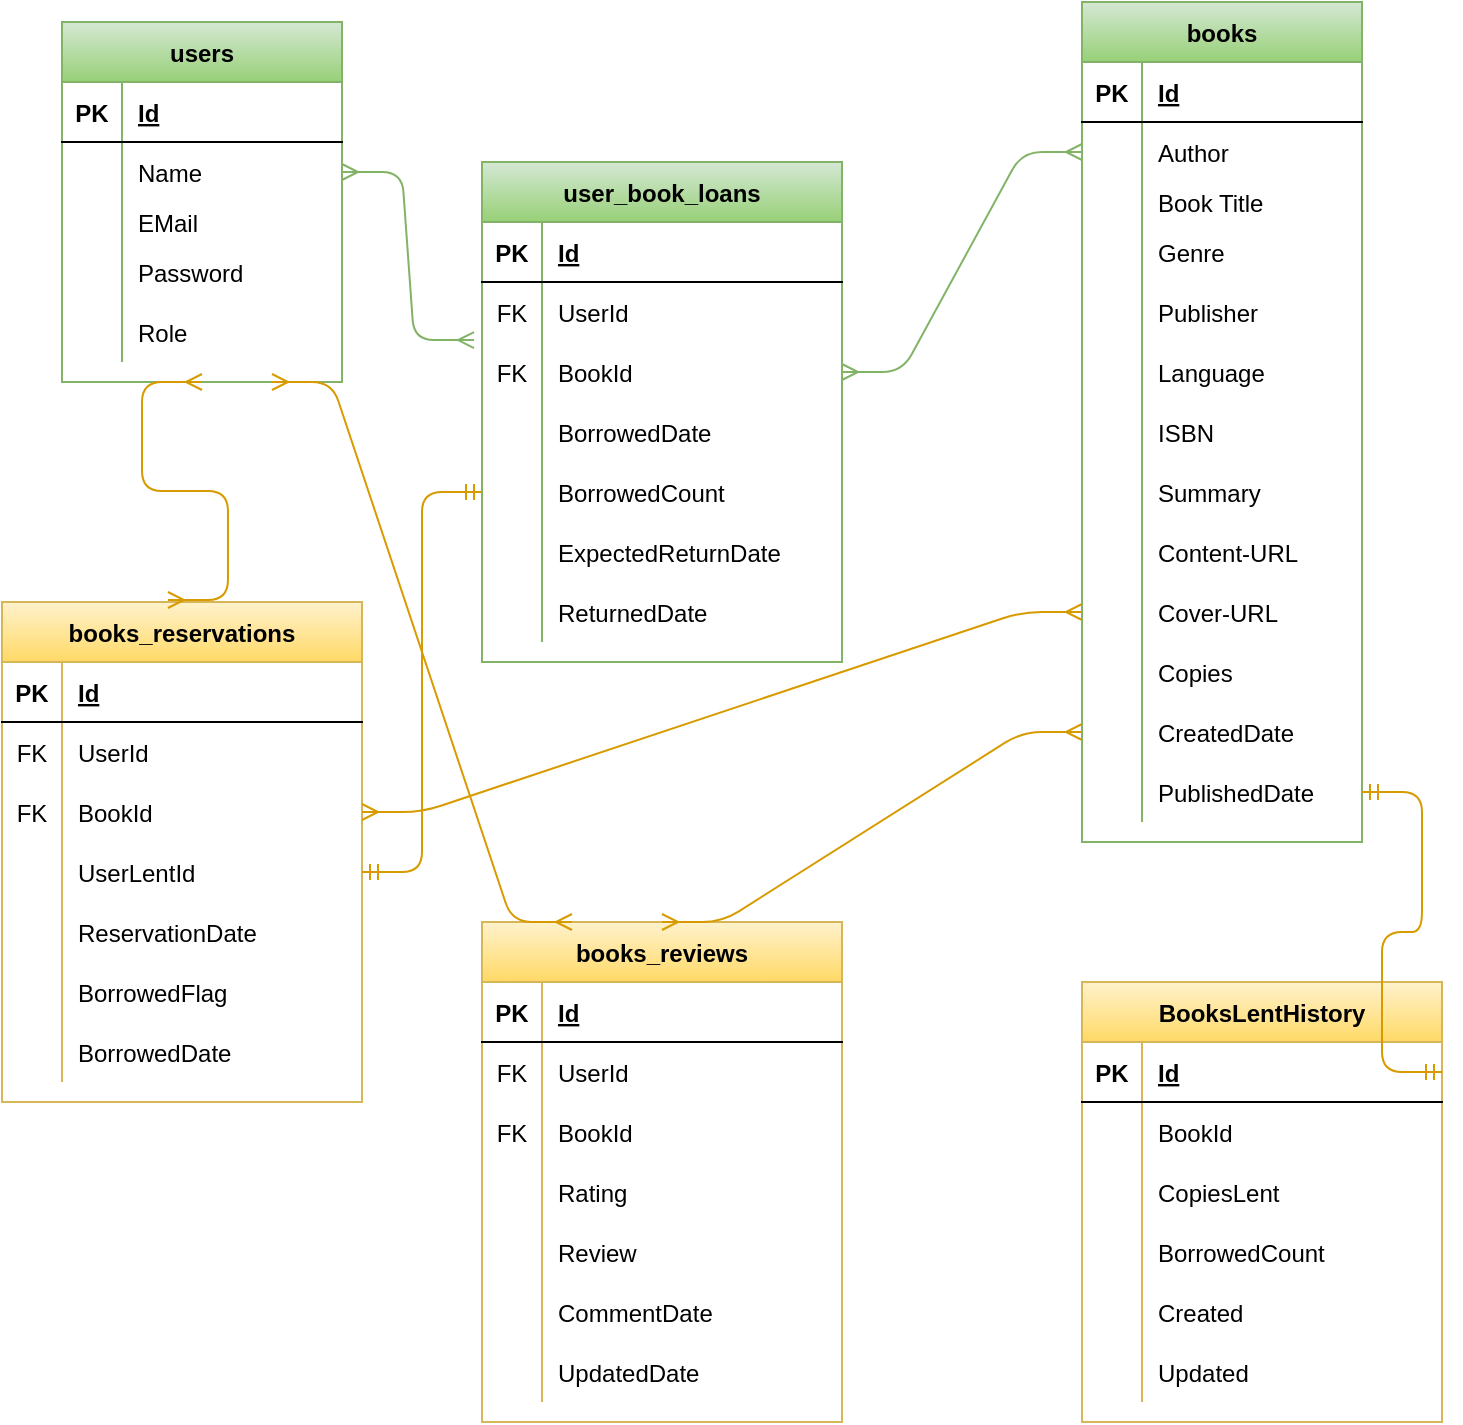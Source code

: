 <mxfile version="14.2.7" type="device"><diagram id="R2lEEEUBdFMjLlhIrx00" name="Page-1"><mxGraphModel dx="868" dy="492" grid="1" gridSize="10" guides="1" tooltips="1" connect="1" arrows="1" fold="1" page="1" pageScale="1" pageWidth="850" pageHeight="1100" math="0" shadow="0" extFonts="Permanent Marker^https://fonts.googleapis.com/css?family=Permanent+Marker"><root><mxCell id="0"/><mxCell id="1" parent="0"/><mxCell id="43oPktWfeNGgpIkwOGLG-1" value="users" style="shape=table;startSize=30;container=1;collapsible=1;childLayout=tableLayout;fixedRows=1;rowLines=0;fontStyle=1;align=center;resizeLast=1;gradientColor=#97d077;fillColor=#d5e8d4;strokeColor=#82b366;" parent="1" vertex="1"><mxGeometry x="80" y="30" width="140" height="180" as="geometry"/></mxCell><mxCell id="43oPktWfeNGgpIkwOGLG-2" value="" style="shape=partialRectangle;collapsible=0;dropTarget=0;pointerEvents=0;fillColor=none;top=0;left=0;bottom=1;right=0;points=[[0,0.5],[1,0.5]];portConstraint=eastwest;" parent="43oPktWfeNGgpIkwOGLG-1" vertex="1"><mxGeometry y="30" width="140" height="30" as="geometry"/></mxCell><mxCell id="43oPktWfeNGgpIkwOGLG-3" value="PK" style="shape=partialRectangle;connectable=0;fillColor=none;top=0;left=0;bottom=0;right=0;fontStyle=1;overflow=hidden;" parent="43oPktWfeNGgpIkwOGLG-2" vertex="1"><mxGeometry width="30" height="30" as="geometry"/></mxCell><mxCell id="43oPktWfeNGgpIkwOGLG-4" value="Id" style="shape=partialRectangle;connectable=0;fillColor=none;top=0;left=0;bottom=0;right=0;align=left;spacingLeft=6;fontStyle=5;overflow=hidden;" parent="43oPktWfeNGgpIkwOGLG-2" vertex="1"><mxGeometry x="30" width="110" height="30" as="geometry"/></mxCell><mxCell id="43oPktWfeNGgpIkwOGLG-5" value="" style="shape=partialRectangle;collapsible=0;dropTarget=0;pointerEvents=0;fillColor=none;top=0;left=0;bottom=0;right=0;points=[[0,0.5],[1,0.5]];portConstraint=eastwest;" parent="43oPktWfeNGgpIkwOGLG-1" vertex="1"><mxGeometry y="60" width="140" height="30" as="geometry"/></mxCell><mxCell id="43oPktWfeNGgpIkwOGLG-6" value="" style="shape=partialRectangle;connectable=0;fillColor=none;top=0;left=0;bottom=0;right=0;editable=1;overflow=hidden;" parent="43oPktWfeNGgpIkwOGLG-5" vertex="1"><mxGeometry width="30" height="30" as="geometry"/></mxCell><mxCell id="43oPktWfeNGgpIkwOGLG-7" value="Name" style="shape=partialRectangle;connectable=0;fillColor=none;top=0;left=0;bottom=0;right=0;align=left;spacingLeft=6;overflow=hidden;" parent="43oPktWfeNGgpIkwOGLG-5" vertex="1"><mxGeometry x="30" width="110" height="30" as="geometry"/></mxCell><mxCell id="43oPktWfeNGgpIkwOGLG-8" value="" style="shape=partialRectangle;collapsible=0;dropTarget=0;pointerEvents=0;fillColor=none;top=0;left=0;bottom=0;right=0;points=[[0,0.5],[1,0.5]];portConstraint=eastwest;" parent="43oPktWfeNGgpIkwOGLG-1" vertex="1"><mxGeometry y="90" width="140" height="20" as="geometry"/></mxCell><mxCell id="43oPktWfeNGgpIkwOGLG-9" value="" style="shape=partialRectangle;connectable=0;fillColor=none;top=0;left=0;bottom=0;right=0;editable=1;overflow=hidden;" parent="43oPktWfeNGgpIkwOGLG-8" vertex="1"><mxGeometry width="30" height="20" as="geometry"/></mxCell><mxCell id="43oPktWfeNGgpIkwOGLG-10" value="EMail" style="shape=partialRectangle;connectable=0;fillColor=none;top=0;left=0;bottom=0;right=0;align=left;spacingLeft=6;overflow=hidden;" parent="43oPktWfeNGgpIkwOGLG-8" vertex="1"><mxGeometry x="30" width="110" height="20" as="geometry"/></mxCell><mxCell id="43oPktWfeNGgpIkwOGLG-11" value="" style="shape=partialRectangle;collapsible=0;dropTarget=0;pointerEvents=0;fillColor=none;top=0;left=0;bottom=0;right=0;points=[[0,0.5],[1,0.5]];portConstraint=eastwest;" parent="43oPktWfeNGgpIkwOGLG-1" vertex="1"><mxGeometry y="110" width="140" height="30" as="geometry"/></mxCell><mxCell id="43oPktWfeNGgpIkwOGLG-12" value="" style="shape=partialRectangle;connectable=0;fillColor=none;top=0;left=0;bottom=0;right=0;editable=1;overflow=hidden;" parent="43oPktWfeNGgpIkwOGLG-11" vertex="1"><mxGeometry width="30" height="30" as="geometry"/></mxCell><mxCell id="43oPktWfeNGgpIkwOGLG-13" value="Password" style="shape=partialRectangle;connectable=0;fillColor=none;top=0;left=0;bottom=0;right=0;align=left;spacingLeft=6;overflow=hidden;" parent="43oPktWfeNGgpIkwOGLG-11" vertex="1"><mxGeometry x="30" width="110" height="30" as="geometry"/></mxCell><mxCell id="43oPktWfeNGgpIkwOGLG-27" style="shape=partialRectangle;collapsible=0;dropTarget=0;pointerEvents=0;fillColor=none;top=0;left=0;bottom=0;right=0;points=[[0,0.5],[1,0.5]];portConstraint=eastwest;" parent="43oPktWfeNGgpIkwOGLG-1" vertex="1"><mxGeometry y="140" width="140" height="30" as="geometry"/></mxCell><mxCell id="43oPktWfeNGgpIkwOGLG-28" style="shape=partialRectangle;connectable=0;fillColor=none;top=0;left=0;bottom=0;right=0;editable=1;overflow=hidden;" parent="43oPktWfeNGgpIkwOGLG-27" vertex="1"><mxGeometry width="30" height="30" as="geometry"/></mxCell><mxCell id="43oPktWfeNGgpIkwOGLG-29" value="Role" style="shape=partialRectangle;connectable=0;fillColor=none;top=0;left=0;bottom=0;right=0;align=left;spacingLeft=6;overflow=hidden;" parent="43oPktWfeNGgpIkwOGLG-27" vertex="1"><mxGeometry x="30" width="110" height="30" as="geometry"/></mxCell><mxCell id="43oPktWfeNGgpIkwOGLG-30" value="books" style="shape=table;startSize=30;container=1;collapsible=1;childLayout=tableLayout;fixedRows=1;rowLines=0;fontStyle=1;align=center;resizeLast=1;gradientColor=#97d077;fillColor=#d5e8d4;strokeColor=#82b366;" parent="1" vertex="1"><mxGeometry x="590" y="20" width="140" height="420" as="geometry"/></mxCell><mxCell id="43oPktWfeNGgpIkwOGLG-31" value="" style="shape=partialRectangle;collapsible=0;dropTarget=0;pointerEvents=0;fillColor=none;top=0;left=0;bottom=1;right=0;points=[[0,0.5],[1,0.5]];portConstraint=eastwest;" parent="43oPktWfeNGgpIkwOGLG-30" vertex="1"><mxGeometry y="30" width="140" height="30" as="geometry"/></mxCell><mxCell id="43oPktWfeNGgpIkwOGLG-32" value="PK" style="shape=partialRectangle;connectable=0;fillColor=none;top=0;left=0;bottom=0;right=0;fontStyle=1;overflow=hidden;" parent="43oPktWfeNGgpIkwOGLG-31" vertex="1"><mxGeometry width="30" height="30" as="geometry"/></mxCell><mxCell id="43oPktWfeNGgpIkwOGLG-33" value="Id" style="shape=partialRectangle;connectable=0;fillColor=none;top=0;left=0;bottom=0;right=0;align=left;spacingLeft=6;fontStyle=5;overflow=hidden;" parent="43oPktWfeNGgpIkwOGLG-31" vertex="1"><mxGeometry x="30" width="110" height="30" as="geometry"/></mxCell><mxCell id="43oPktWfeNGgpIkwOGLG-34" value="" style="shape=partialRectangle;collapsible=0;dropTarget=0;pointerEvents=0;fillColor=none;top=0;left=0;bottom=0;right=0;points=[[0,0.5],[1,0.5]];portConstraint=eastwest;" parent="43oPktWfeNGgpIkwOGLG-30" vertex="1"><mxGeometry y="60" width="140" height="30" as="geometry"/></mxCell><mxCell id="43oPktWfeNGgpIkwOGLG-35" value="" style="shape=partialRectangle;connectable=0;fillColor=none;top=0;left=0;bottom=0;right=0;editable=1;overflow=hidden;" parent="43oPktWfeNGgpIkwOGLG-34" vertex="1"><mxGeometry width="30" height="30" as="geometry"/></mxCell><mxCell id="43oPktWfeNGgpIkwOGLG-36" value="Author" style="shape=partialRectangle;connectable=0;fillColor=none;top=0;left=0;bottom=0;right=0;align=left;spacingLeft=6;overflow=hidden;" parent="43oPktWfeNGgpIkwOGLG-34" vertex="1"><mxGeometry x="30" width="110" height="30" as="geometry"/></mxCell><mxCell id="43oPktWfeNGgpIkwOGLG-37" value="" style="shape=partialRectangle;collapsible=0;dropTarget=0;pointerEvents=0;fillColor=none;top=0;left=0;bottom=0;right=0;points=[[0,0.5],[1,0.5]];portConstraint=eastwest;" parent="43oPktWfeNGgpIkwOGLG-30" vertex="1"><mxGeometry y="90" width="140" height="20" as="geometry"/></mxCell><mxCell id="43oPktWfeNGgpIkwOGLG-38" value="" style="shape=partialRectangle;connectable=0;fillColor=none;top=0;left=0;bottom=0;right=0;editable=1;overflow=hidden;" parent="43oPktWfeNGgpIkwOGLG-37" vertex="1"><mxGeometry width="30" height="20" as="geometry"/></mxCell><mxCell id="43oPktWfeNGgpIkwOGLG-39" value="Book Title" style="shape=partialRectangle;connectable=0;fillColor=none;top=0;left=0;bottom=0;right=0;align=left;spacingLeft=6;overflow=hidden;" parent="43oPktWfeNGgpIkwOGLG-37" vertex="1"><mxGeometry x="30" width="110" height="20" as="geometry"/></mxCell><mxCell id="43oPktWfeNGgpIkwOGLG-40" value="" style="shape=partialRectangle;collapsible=0;dropTarget=0;pointerEvents=0;fillColor=none;top=0;left=0;bottom=0;right=0;points=[[0,0.5],[1,0.5]];portConstraint=eastwest;" parent="43oPktWfeNGgpIkwOGLG-30" vertex="1"><mxGeometry y="110" width="140" height="30" as="geometry"/></mxCell><mxCell id="43oPktWfeNGgpIkwOGLG-41" value="" style="shape=partialRectangle;connectable=0;fillColor=none;top=0;left=0;bottom=0;right=0;editable=1;overflow=hidden;" parent="43oPktWfeNGgpIkwOGLG-40" vertex="1"><mxGeometry width="30" height="30" as="geometry"/></mxCell><mxCell id="43oPktWfeNGgpIkwOGLG-42" value="Genre" style="shape=partialRectangle;connectable=0;fillColor=none;top=0;left=0;bottom=0;right=0;align=left;spacingLeft=6;overflow=hidden;" parent="43oPktWfeNGgpIkwOGLG-40" vertex="1"><mxGeometry x="30" width="110" height="30" as="geometry"/></mxCell><mxCell id="43oPktWfeNGgpIkwOGLG-43" style="shape=partialRectangle;collapsible=0;dropTarget=0;pointerEvents=0;fillColor=none;top=0;left=0;bottom=0;right=0;points=[[0,0.5],[1,0.5]];portConstraint=eastwest;" parent="43oPktWfeNGgpIkwOGLG-30" vertex="1"><mxGeometry y="140" width="140" height="30" as="geometry"/></mxCell><mxCell id="43oPktWfeNGgpIkwOGLG-44" style="shape=partialRectangle;connectable=0;fillColor=none;top=0;left=0;bottom=0;right=0;editable=1;overflow=hidden;" parent="43oPktWfeNGgpIkwOGLG-43" vertex="1"><mxGeometry width="30" height="30" as="geometry"/></mxCell><mxCell id="43oPktWfeNGgpIkwOGLG-45" value="Publisher" style="shape=partialRectangle;connectable=0;fillColor=none;top=0;left=0;bottom=0;right=0;align=left;spacingLeft=6;overflow=hidden;" parent="43oPktWfeNGgpIkwOGLG-43" vertex="1"><mxGeometry x="30" width="110" height="30" as="geometry"/></mxCell><mxCell id="43oPktWfeNGgpIkwOGLG-46" style="shape=partialRectangle;collapsible=0;dropTarget=0;pointerEvents=0;fillColor=none;top=0;left=0;bottom=0;right=0;points=[[0,0.5],[1,0.5]];portConstraint=eastwest;" parent="43oPktWfeNGgpIkwOGLG-30" vertex="1"><mxGeometry y="170" width="140" height="30" as="geometry"/></mxCell><mxCell id="43oPktWfeNGgpIkwOGLG-47" style="shape=partialRectangle;connectable=0;fillColor=none;top=0;left=0;bottom=0;right=0;editable=1;overflow=hidden;" parent="43oPktWfeNGgpIkwOGLG-46" vertex="1"><mxGeometry width="30" height="30" as="geometry"/></mxCell><mxCell id="43oPktWfeNGgpIkwOGLG-48" value="Language" style="shape=partialRectangle;connectable=0;fillColor=none;top=0;left=0;bottom=0;right=0;align=left;spacingLeft=6;overflow=hidden;" parent="43oPktWfeNGgpIkwOGLG-46" vertex="1"><mxGeometry x="30" width="110" height="30" as="geometry"/></mxCell><mxCell id="43oPktWfeNGgpIkwOGLG-55" style="shape=partialRectangle;collapsible=0;dropTarget=0;pointerEvents=0;fillColor=none;top=0;left=0;bottom=0;right=0;points=[[0,0.5],[1,0.5]];portConstraint=eastwest;" parent="43oPktWfeNGgpIkwOGLG-30" vertex="1"><mxGeometry y="200" width="140" height="30" as="geometry"/></mxCell><mxCell id="43oPktWfeNGgpIkwOGLG-56" style="shape=partialRectangle;connectable=0;fillColor=none;top=0;left=0;bottom=0;right=0;editable=1;overflow=hidden;" parent="43oPktWfeNGgpIkwOGLG-55" vertex="1"><mxGeometry width="30" height="30" as="geometry"/></mxCell><mxCell id="43oPktWfeNGgpIkwOGLG-57" value="ISBN" style="shape=partialRectangle;connectable=0;fillColor=none;top=0;left=0;bottom=0;right=0;align=left;spacingLeft=6;overflow=hidden;" parent="43oPktWfeNGgpIkwOGLG-55" vertex="1"><mxGeometry x="30" width="110" height="30" as="geometry"/></mxCell><mxCell id="43oPktWfeNGgpIkwOGLG-52" style="shape=partialRectangle;collapsible=0;dropTarget=0;pointerEvents=0;fillColor=none;top=0;left=0;bottom=0;right=0;points=[[0,0.5],[1,0.5]];portConstraint=eastwest;" parent="43oPktWfeNGgpIkwOGLG-30" vertex="1"><mxGeometry y="230" width="140" height="30" as="geometry"/></mxCell><mxCell id="43oPktWfeNGgpIkwOGLG-53" style="shape=partialRectangle;connectable=0;fillColor=none;top=0;left=0;bottom=0;right=0;editable=1;overflow=hidden;" parent="43oPktWfeNGgpIkwOGLG-52" vertex="1"><mxGeometry width="30" height="30" as="geometry"/></mxCell><mxCell id="43oPktWfeNGgpIkwOGLG-54" value="Summary" style="shape=partialRectangle;connectable=0;fillColor=none;top=0;left=0;bottom=0;right=0;align=left;spacingLeft=6;overflow=hidden;" parent="43oPktWfeNGgpIkwOGLG-52" vertex="1"><mxGeometry x="30" width="110" height="30" as="geometry"/></mxCell><mxCell id="43oPktWfeNGgpIkwOGLG-49" style="shape=partialRectangle;collapsible=0;dropTarget=0;pointerEvents=0;fillColor=none;top=0;left=0;bottom=0;right=0;points=[[0,0.5],[1,0.5]];portConstraint=eastwest;" parent="43oPktWfeNGgpIkwOGLG-30" vertex="1"><mxGeometry y="260" width="140" height="30" as="geometry"/></mxCell><mxCell id="43oPktWfeNGgpIkwOGLG-50" style="shape=partialRectangle;connectable=0;fillColor=none;top=0;left=0;bottom=0;right=0;editable=1;overflow=hidden;" parent="43oPktWfeNGgpIkwOGLG-49" vertex="1"><mxGeometry width="30" height="30" as="geometry"/></mxCell><mxCell id="43oPktWfeNGgpIkwOGLG-51" value="Content-URL" style="shape=partialRectangle;connectable=0;fillColor=none;top=0;left=0;bottom=0;right=0;align=left;spacingLeft=6;overflow=hidden;" parent="43oPktWfeNGgpIkwOGLG-49" vertex="1"><mxGeometry x="30" width="110" height="30" as="geometry"/></mxCell><mxCell id="43oPktWfeNGgpIkwOGLG-58" style="shape=partialRectangle;collapsible=0;dropTarget=0;pointerEvents=0;fillColor=none;top=0;left=0;bottom=0;right=0;points=[[0,0.5],[1,0.5]];portConstraint=eastwest;" parent="43oPktWfeNGgpIkwOGLG-30" vertex="1"><mxGeometry y="290" width="140" height="30" as="geometry"/></mxCell><mxCell id="43oPktWfeNGgpIkwOGLG-59" style="shape=partialRectangle;connectable=0;fillColor=none;top=0;left=0;bottom=0;right=0;editable=1;overflow=hidden;" parent="43oPktWfeNGgpIkwOGLG-58" vertex="1"><mxGeometry width="30" height="30" as="geometry"/></mxCell><mxCell id="43oPktWfeNGgpIkwOGLG-60" value="Cover-URL" style="shape=partialRectangle;connectable=0;fillColor=none;top=0;left=0;bottom=0;right=0;align=left;spacingLeft=6;overflow=hidden;" parent="43oPktWfeNGgpIkwOGLG-58" vertex="1"><mxGeometry x="30" width="110" height="30" as="geometry"/></mxCell><mxCell id="43oPktWfeNGgpIkwOGLG-134" style="shape=partialRectangle;collapsible=0;dropTarget=0;pointerEvents=0;fillColor=none;top=0;left=0;bottom=0;right=0;points=[[0,0.5],[1,0.5]];portConstraint=eastwest;" parent="43oPktWfeNGgpIkwOGLG-30" vertex="1"><mxGeometry y="320" width="140" height="30" as="geometry"/></mxCell><mxCell id="43oPktWfeNGgpIkwOGLG-135" style="shape=partialRectangle;connectable=0;fillColor=none;top=0;left=0;bottom=0;right=0;editable=1;overflow=hidden;" parent="43oPktWfeNGgpIkwOGLG-134" vertex="1"><mxGeometry width="30" height="30" as="geometry"/></mxCell><mxCell id="43oPktWfeNGgpIkwOGLG-136" value="Copies" style="shape=partialRectangle;connectable=0;fillColor=none;top=0;left=0;bottom=0;right=0;align=left;spacingLeft=6;overflow=hidden;" parent="43oPktWfeNGgpIkwOGLG-134" vertex="1"><mxGeometry x="30" width="110" height="30" as="geometry"/></mxCell><mxCell id="43oPktWfeNGgpIkwOGLG-137" style="shape=partialRectangle;collapsible=0;dropTarget=0;pointerEvents=0;fillColor=none;top=0;left=0;bottom=0;right=0;points=[[0,0.5],[1,0.5]];portConstraint=eastwest;" parent="43oPktWfeNGgpIkwOGLG-30" vertex="1"><mxGeometry y="350" width="140" height="30" as="geometry"/></mxCell><mxCell id="43oPktWfeNGgpIkwOGLG-138" style="shape=partialRectangle;connectable=0;fillColor=none;top=0;left=0;bottom=0;right=0;editable=1;overflow=hidden;" parent="43oPktWfeNGgpIkwOGLG-137" vertex="1"><mxGeometry width="30" height="30" as="geometry"/></mxCell><mxCell id="43oPktWfeNGgpIkwOGLG-139" value="CreatedDate" style="shape=partialRectangle;connectable=0;fillColor=none;top=0;left=0;bottom=0;right=0;align=left;spacingLeft=6;overflow=hidden;" parent="43oPktWfeNGgpIkwOGLG-137" vertex="1"><mxGeometry x="30" width="110" height="30" as="geometry"/></mxCell><mxCell id="43oPktWfeNGgpIkwOGLG-187" style="shape=partialRectangle;collapsible=0;dropTarget=0;pointerEvents=0;fillColor=none;top=0;left=0;bottom=0;right=0;points=[[0,0.5],[1,0.5]];portConstraint=eastwest;" parent="43oPktWfeNGgpIkwOGLG-30" vertex="1"><mxGeometry y="380" width="140" height="30" as="geometry"/></mxCell><mxCell id="43oPktWfeNGgpIkwOGLG-188" style="shape=partialRectangle;connectable=0;fillColor=none;top=0;left=0;bottom=0;right=0;editable=1;overflow=hidden;" parent="43oPktWfeNGgpIkwOGLG-187" vertex="1"><mxGeometry width="30" height="30" as="geometry"/></mxCell><mxCell id="43oPktWfeNGgpIkwOGLG-189" value="PublishedDate" style="shape=partialRectangle;connectable=0;fillColor=none;top=0;left=0;bottom=0;right=0;align=left;spacingLeft=6;overflow=hidden;" parent="43oPktWfeNGgpIkwOGLG-187" vertex="1"><mxGeometry x="30" width="110" height="30" as="geometry"/></mxCell><mxCell id="43oPktWfeNGgpIkwOGLG-61" value="books_reservations" style="shape=table;startSize=30;container=1;collapsible=1;childLayout=tableLayout;fixedRows=1;rowLines=0;fontStyle=1;align=center;resizeLast=1;gradientColor=#ffd966;fillColor=#fff2cc;strokeColor=#d6b656;" parent="1" vertex="1"><mxGeometry x="50" y="320" width="180" height="250" as="geometry"/></mxCell><mxCell id="43oPktWfeNGgpIkwOGLG-62" value="" style="shape=partialRectangle;collapsible=0;dropTarget=0;pointerEvents=0;fillColor=none;top=0;left=0;bottom=1;right=0;points=[[0,0.5],[1,0.5]];portConstraint=eastwest;" parent="43oPktWfeNGgpIkwOGLG-61" vertex="1"><mxGeometry y="30" width="180" height="30" as="geometry"/></mxCell><mxCell id="43oPktWfeNGgpIkwOGLG-63" value="PK" style="shape=partialRectangle;connectable=0;fillColor=none;top=0;left=0;bottom=0;right=0;fontStyle=1;overflow=hidden;" parent="43oPktWfeNGgpIkwOGLG-62" vertex="1"><mxGeometry width="30" height="30" as="geometry"/></mxCell><mxCell id="43oPktWfeNGgpIkwOGLG-64" value="Id" style="shape=partialRectangle;connectable=0;fillColor=none;top=0;left=0;bottom=0;right=0;align=left;spacingLeft=6;fontStyle=5;overflow=hidden;" parent="43oPktWfeNGgpIkwOGLG-62" vertex="1"><mxGeometry x="30" width="150" height="30" as="geometry"/></mxCell><mxCell id="43oPktWfeNGgpIkwOGLG-65" value="" style="shape=partialRectangle;collapsible=0;dropTarget=0;pointerEvents=0;fillColor=none;top=0;left=0;bottom=0;right=0;points=[[0,0.5],[1,0.5]];portConstraint=eastwest;" parent="43oPktWfeNGgpIkwOGLG-61" vertex="1"><mxGeometry y="60" width="180" height="30" as="geometry"/></mxCell><mxCell id="43oPktWfeNGgpIkwOGLG-66" value="FK" style="shape=partialRectangle;connectable=0;fillColor=none;top=0;left=0;bottom=0;right=0;editable=1;overflow=hidden;" parent="43oPktWfeNGgpIkwOGLG-65" vertex="1"><mxGeometry width="30" height="30" as="geometry"/></mxCell><mxCell id="43oPktWfeNGgpIkwOGLG-67" value="UserId" style="shape=partialRectangle;connectable=0;fillColor=none;top=0;left=0;bottom=0;right=0;align=left;spacingLeft=6;overflow=hidden;" parent="43oPktWfeNGgpIkwOGLG-65" vertex="1"><mxGeometry x="30" width="150" height="30" as="geometry"/></mxCell><mxCell id="43oPktWfeNGgpIkwOGLG-68" value="" style="shape=partialRectangle;collapsible=0;dropTarget=0;pointerEvents=0;fillColor=none;top=0;left=0;bottom=0;right=0;points=[[0,0.5],[1,0.5]];portConstraint=eastwest;" parent="43oPktWfeNGgpIkwOGLG-61" vertex="1"><mxGeometry y="90" width="180" height="30" as="geometry"/></mxCell><mxCell id="43oPktWfeNGgpIkwOGLG-69" value="FK" style="shape=partialRectangle;connectable=0;fillColor=none;top=0;left=0;bottom=0;right=0;editable=1;overflow=hidden;" parent="43oPktWfeNGgpIkwOGLG-68" vertex="1"><mxGeometry width="30" height="30" as="geometry"/></mxCell><mxCell id="43oPktWfeNGgpIkwOGLG-70" value="BookId" style="shape=partialRectangle;connectable=0;fillColor=none;top=0;left=0;bottom=0;right=0;align=left;spacingLeft=6;overflow=hidden;" parent="43oPktWfeNGgpIkwOGLG-68" vertex="1"><mxGeometry x="30" width="150" height="30" as="geometry"/></mxCell><mxCell id="43oPktWfeNGgpIkwOGLG-154" style="shape=partialRectangle;collapsible=0;dropTarget=0;pointerEvents=0;fillColor=none;top=0;left=0;bottom=0;right=0;points=[[0,0.5],[1,0.5]];portConstraint=eastwest;" parent="43oPktWfeNGgpIkwOGLG-61" vertex="1"><mxGeometry y="120" width="180" height="30" as="geometry"/></mxCell><mxCell id="43oPktWfeNGgpIkwOGLG-155" style="shape=partialRectangle;connectable=0;fillColor=none;top=0;left=0;bottom=0;right=0;editable=1;overflow=hidden;" parent="43oPktWfeNGgpIkwOGLG-154" vertex="1"><mxGeometry width="30" height="30" as="geometry"/></mxCell><mxCell id="43oPktWfeNGgpIkwOGLG-156" value="UserLentId" style="shape=partialRectangle;connectable=0;fillColor=none;top=0;left=0;bottom=0;right=0;align=left;spacingLeft=6;overflow=hidden;" parent="43oPktWfeNGgpIkwOGLG-154" vertex="1"><mxGeometry x="30" width="150" height="30" as="geometry"/></mxCell><mxCell id="43oPktWfeNGgpIkwOGLG-71" value="" style="shape=partialRectangle;collapsible=0;dropTarget=0;pointerEvents=0;fillColor=none;top=0;left=0;bottom=0;right=0;points=[[0,0.5],[1,0.5]];portConstraint=eastwest;" parent="43oPktWfeNGgpIkwOGLG-61" vertex="1"><mxGeometry y="150" width="180" height="30" as="geometry"/></mxCell><mxCell id="43oPktWfeNGgpIkwOGLG-72" value="" style="shape=partialRectangle;connectable=0;fillColor=none;top=0;left=0;bottom=0;right=0;editable=1;overflow=hidden;" parent="43oPktWfeNGgpIkwOGLG-71" vertex="1"><mxGeometry width="30" height="30" as="geometry"/></mxCell><mxCell id="43oPktWfeNGgpIkwOGLG-73" value="ReservationDate" style="shape=partialRectangle;connectable=0;fillColor=none;top=0;left=0;bottom=0;right=0;align=left;spacingLeft=6;overflow=hidden;" parent="43oPktWfeNGgpIkwOGLG-71" vertex="1"><mxGeometry x="30" width="150" height="30" as="geometry"/></mxCell><mxCell id="43oPktWfeNGgpIkwOGLG-74" style="shape=partialRectangle;collapsible=0;dropTarget=0;pointerEvents=0;fillColor=none;top=0;left=0;bottom=0;right=0;points=[[0,0.5],[1,0.5]];portConstraint=eastwest;" parent="43oPktWfeNGgpIkwOGLG-61" vertex="1"><mxGeometry y="180" width="180" height="30" as="geometry"/></mxCell><mxCell id="43oPktWfeNGgpIkwOGLG-75" style="shape=partialRectangle;connectable=0;fillColor=none;top=0;left=0;bottom=0;right=0;editable=1;overflow=hidden;" parent="43oPktWfeNGgpIkwOGLG-74" vertex="1"><mxGeometry width="30" height="30" as="geometry"/></mxCell><mxCell id="43oPktWfeNGgpIkwOGLG-76" value="BorrowedFlag" style="shape=partialRectangle;connectable=0;fillColor=none;top=0;left=0;bottom=0;right=0;align=left;spacingLeft=6;overflow=hidden;" parent="43oPktWfeNGgpIkwOGLG-74" vertex="1"><mxGeometry x="30" width="150" height="30" as="geometry"/></mxCell><mxCell id="43oPktWfeNGgpIkwOGLG-112" style="shape=partialRectangle;collapsible=0;dropTarget=0;pointerEvents=0;fillColor=none;top=0;left=0;bottom=0;right=0;points=[[0,0.5],[1,0.5]];portConstraint=eastwest;" parent="43oPktWfeNGgpIkwOGLG-61" vertex="1"><mxGeometry y="210" width="180" height="30" as="geometry"/></mxCell><mxCell id="43oPktWfeNGgpIkwOGLG-113" style="shape=partialRectangle;connectable=0;fillColor=none;top=0;left=0;bottom=0;right=0;editable=1;overflow=hidden;" parent="43oPktWfeNGgpIkwOGLG-112" vertex="1"><mxGeometry width="30" height="30" as="geometry"/></mxCell><mxCell id="43oPktWfeNGgpIkwOGLG-114" value="BorrowedDate" style="shape=partialRectangle;connectable=0;fillColor=none;top=0;left=0;bottom=0;right=0;align=left;spacingLeft=6;overflow=hidden;" parent="43oPktWfeNGgpIkwOGLG-112" vertex="1"><mxGeometry x="30" width="150" height="30" as="geometry"/></mxCell><mxCell id="43oPktWfeNGgpIkwOGLG-90" value="user_book_loans" style="shape=table;startSize=30;container=1;collapsible=1;childLayout=tableLayout;fixedRows=1;rowLines=0;fontStyle=1;align=center;resizeLast=1;gradientColor=#97d077;fillColor=#d5e8d4;strokeColor=#82b366;" parent="1" vertex="1"><mxGeometry x="290" y="100" width="180" height="250" as="geometry"/></mxCell><mxCell id="43oPktWfeNGgpIkwOGLG-91" value="" style="shape=partialRectangle;collapsible=0;dropTarget=0;pointerEvents=0;fillColor=none;top=0;left=0;bottom=1;right=0;points=[[0,0.5],[1,0.5]];portConstraint=eastwest;" parent="43oPktWfeNGgpIkwOGLG-90" vertex="1"><mxGeometry y="30" width="180" height="30" as="geometry"/></mxCell><mxCell id="43oPktWfeNGgpIkwOGLG-92" value="PK" style="shape=partialRectangle;connectable=0;fillColor=none;top=0;left=0;bottom=0;right=0;fontStyle=1;overflow=hidden;" parent="43oPktWfeNGgpIkwOGLG-91" vertex="1"><mxGeometry width="30" height="30" as="geometry"/></mxCell><mxCell id="43oPktWfeNGgpIkwOGLG-93" value="Id" style="shape=partialRectangle;connectable=0;fillColor=none;top=0;left=0;bottom=0;right=0;align=left;spacingLeft=6;fontStyle=5;overflow=hidden;" parent="43oPktWfeNGgpIkwOGLG-91" vertex="1"><mxGeometry x="30" width="150" height="30" as="geometry"/></mxCell><mxCell id="43oPktWfeNGgpIkwOGLG-94" value="" style="shape=partialRectangle;collapsible=0;dropTarget=0;pointerEvents=0;fillColor=none;top=0;left=0;bottom=0;right=0;points=[[0,0.5],[1,0.5]];portConstraint=eastwest;" parent="43oPktWfeNGgpIkwOGLG-90" vertex="1"><mxGeometry y="60" width="180" height="30" as="geometry"/></mxCell><mxCell id="43oPktWfeNGgpIkwOGLG-95" value="FK" style="shape=partialRectangle;connectable=0;fillColor=none;top=0;left=0;bottom=0;right=0;editable=1;overflow=hidden;" parent="43oPktWfeNGgpIkwOGLG-94" vertex="1"><mxGeometry width="30" height="30" as="geometry"/></mxCell><mxCell id="43oPktWfeNGgpIkwOGLG-96" value="UserId" style="shape=partialRectangle;connectable=0;fillColor=none;top=0;left=0;bottom=0;right=0;align=left;spacingLeft=6;overflow=hidden;" parent="43oPktWfeNGgpIkwOGLG-94" vertex="1"><mxGeometry x="30" width="150" height="30" as="geometry"/></mxCell><mxCell id="43oPktWfeNGgpIkwOGLG-97" value="" style="shape=partialRectangle;collapsible=0;dropTarget=0;pointerEvents=0;fillColor=none;top=0;left=0;bottom=0;right=0;points=[[0,0.5],[1,0.5]];portConstraint=eastwest;" parent="43oPktWfeNGgpIkwOGLG-90" vertex="1"><mxGeometry y="90" width="180" height="30" as="geometry"/></mxCell><mxCell id="43oPktWfeNGgpIkwOGLG-98" value="FK" style="shape=partialRectangle;connectable=0;fillColor=none;top=0;left=0;bottom=0;right=0;editable=1;overflow=hidden;" parent="43oPktWfeNGgpIkwOGLG-97" vertex="1"><mxGeometry width="30" height="30" as="geometry"/></mxCell><mxCell id="43oPktWfeNGgpIkwOGLG-99" value="BookId" style="shape=partialRectangle;connectable=0;fillColor=none;top=0;left=0;bottom=0;right=0;align=left;spacingLeft=6;overflow=hidden;" parent="43oPktWfeNGgpIkwOGLG-97" vertex="1"><mxGeometry x="30" width="150" height="30" as="geometry"/></mxCell><mxCell id="43oPktWfeNGgpIkwOGLG-100" value="" style="shape=partialRectangle;collapsible=0;dropTarget=0;pointerEvents=0;fillColor=none;top=0;left=0;bottom=0;right=0;points=[[0,0.5],[1,0.5]];portConstraint=eastwest;" parent="43oPktWfeNGgpIkwOGLG-90" vertex="1"><mxGeometry y="120" width="180" height="30" as="geometry"/></mxCell><mxCell id="43oPktWfeNGgpIkwOGLG-101" value="" style="shape=partialRectangle;connectable=0;fillColor=none;top=0;left=0;bottom=0;right=0;editable=1;overflow=hidden;" parent="43oPktWfeNGgpIkwOGLG-100" vertex="1"><mxGeometry width="30" height="30" as="geometry"/></mxCell><mxCell id="43oPktWfeNGgpIkwOGLG-102" value="BorrowedDate" style="shape=partialRectangle;connectable=0;fillColor=none;top=0;left=0;bottom=0;right=0;align=left;spacingLeft=6;overflow=hidden;" parent="43oPktWfeNGgpIkwOGLG-100" vertex="1"><mxGeometry x="30" width="150" height="30" as="geometry"/></mxCell><mxCell id="43oPktWfeNGgpIkwOGLG-103" style="shape=partialRectangle;collapsible=0;dropTarget=0;pointerEvents=0;fillColor=none;top=0;left=0;bottom=0;right=0;points=[[0,0.5],[1,0.5]];portConstraint=eastwest;" parent="43oPktWfeNGgpIkwOGLG-90" vertex="1"><mxGeometry y="150" width="180" height="30" as="geometry"/></mxCell><mxCell id="43oPktWfeNGgpIkwOGLG-104" style="shape=partialRectangle;connectable=0;fillColor=none;top=0;left=0;bottom=0;right=0;editable=1;overflow=hidden;" parent="43oPktWfeNGgpIkwOGLG-103" vertex="1"><mxGeometry width="30" height="30" as="geometry"/></mxCell><mxCell id="43oPktWfeNGgpIkwOGLG-105" value="BorrowedCount" style="shape=partialRectangle;connectable=0;fillColor=none;top=0;left=0;bottom=0;right=0;align=left;spacingLeft=6;overflow=hidden;" parent="43oPktWfeNGgpIkwOGLG-103" vertex="1"><mxGeometry x="30" width="150" height="30" as="geometry"/></mxCell><mxCell id="43oPktWfeNGgpIkwOGLG-118" style="shape=partialRectangle;collapsible=0;dropTarget=0;pointerEvents=0;fillColor=none;top=0;left=0;bottom=0;right=0;points=[[0,0.5],[1,0.5]];portConstraint=eastwest;" parent="43oPktWfeNGgpIkwOGLG-90" vertex="1"><mxGeometry y="180" width="180" height="30" as="geometry"/></mxCell><mxCell id="43oPktWfeNGgpIkwOGLG-119" style="shape=partialRectangle;connectable=0;fillColor=none;top=0;left=0;bottom=0;right=0;editable=1;overflow=hidden;" parent="43oPktWfeNGgpIkwOGLG-118" vertex="1"><mxGeometry width="30" height="30" as="geometry"/></mxCell><mxCell id="43oPktWfeNGgpIkwOGLG-120" value="ExpectedReturnDate" style="shape=partialRectangle;connectable=0;fillColor=none;top=0;left=0;bottom=0;right=0;align=left;spacingLeft=6;overflow=hidden;" parent="43oPktWfeNGgpIkwOGLG-118" vertex="1"><mxGeometry x="30" width="150" height="30" as="geometry"/></mxCell><mxCell id="43oPktWfeNGgpIkwOGLG-106" style="shape=partialRectangle;collapsible=0;dropTarget=0;pointerEvents=0;fillColor=none;top=0;left=0;bottom=0;right=0;points=[[0,0.5],[1,0.5]];portConstraint=eastwest;" parent="43oPktWfeNGgpIkwOGLG-90" vertex="1"><mxGeometry y="210" width="180" height="30" as="geometry"/></mxCell><mxCell id="43oPktWfeNGgpIkwOGLG-107" style="shape=partialRectangle;connectable=0;fillColor=none;top=0;left=0;bottom=0;right=0;editable=1;overflow=hidden;" parent="43oPktWfeNGgpIkwOGLG-106" vertex="1"><mxGeometry width="30" height="30" as="geometry"/></mxCell><mxCell id="43oPktWfeNGgpIkwOGLG-108" value="ReturnedDate" style="shape=partialRectangle;connectable=0;fillColor=none;top=0;left=0;bottom=0;right=0;align=left;spacingLeft=6;overflow=hidden;" parent="43oPktWfeNGgpIkwOGLG-106" vertex="1"><mxGeometry x="30" width="150" height="30" as="geometry"/></mxCell><mxCell id="43oPktWfeNGgpIkwOGLG-121" value="BooksLentHistory" style="shape=table;startSize=30;container=1;collapsible=1;childLayout=tableLayout;fixedRows=1;rowLines=0;fontStyle=1;align=center;resizeLast=1;gradientColor=#ffd966;fillColor=#fff2cc;strokeColor=#d6b656;" parent="1" vertex="1"><mxGeometry x="590" y="510" width="180" height="220" as="geometry"/></mxCell><mxCell id="43oPktWfeNGgpIkwOGLG-122" value="" style="shape=partialRectangle;collapsible=0;dropTarget=0;pointerEvents=0;fillColor=none;top=0;left=0;bottom=1;right=0;points=[[0,0.5],[1,0.5]];portConstraint=eastwest;" parent="43oPktWfeNGgpIkwOGLG-121" vertex="1"><mxGeometry y="30" width="180" height="30" as="geometry"/></mxCell><mxCell id="43oPktWfeNGgpIkwOGLG-123" value="PK" style="shape=partialRectangle;connectable=0;fillColor=none;top=0;left=0;bottom=0;right=0;fontStyle=1;overflow=hidden;" parent="43oPktWfeNGgpIkwOGLG-122" vertex="1"><mxGeometry width="30" height="30" as="geometry"/></mxCell><mxCell id="43oPktWfeNGgpIkwOGLG-124" value="Id" style="shape=partialRectangle;connectable=0;fillColor=none;top=0;left=0;bottom=0;right=0;align=left;spacingLeft=6;fontStyle=5;overflow=hidden;" parent="43oPktWfeNGgpIkwOGLG-122" vertex="1"><mxGeometry x="30" width="150" height="30" as="geometry"/></mxCell><mxCell id="43oPktWfeNGgpIkwOGLG-125" value="" style="shape=partialRectangle;collapsible=0;dropTarget=0;pointerEvents=0;fillColor=none;top=0;left=0;bottom=0;right=0;points=[[0,0.5],[1,0.5]];portConstraint=eastwest;" parent="43oPktWfeNGgpIkwOGLG-121" vertex="1"><mxGeometry y="60" width="180" height="30" as="geometry"/></mxCell><mxCell id="43oPktWfeNGgpIkwOGLG-126" value="" style="shape=partialRectangle;connectable=0;fillColor=none;top=0;left=0;bottom=0;right=0;editable=1;overflow=hidden;" parent="43oPktWfeNGgpIkwOGLG-125" vertex="1"><mxGeometry width="30" height="30" as="geometry"/></mxCell><mxCell id="43oPktWfeNGgpIkwOGLG-127" value="BookId" style="shape=partialRectangle;connectable=0;fillColor=none;top=0;left=0;bottom=0;right=0;align=left;spacingLeft=6;overflow=hidden;" parent="43oPktWfeNGgpIkwOGLG-125" vertex="1"><mxGeometry x="30" width="150" height="30" as="geometry"/></mxCell><mxCell id="43oPktWfeNGgpIkwOGLG-128" value="" style="shape=partialRectangle;collapsible=0;dropTarget=0;pointerEvents=0;fillColor=none;top=0;left=0;bottom=0;right=0;points=[[0,0.5],[1,0.5]];portConstraint=eastwest;" parent="43oPktWfeNGgpIkwOGLG-121" vertex="1"><mxGeometry y="90" width="180" height="30" as="geometry"/></mxCell><mxCell id="43oPktWfeNGgpIkwOGLG-129" value="" style="shape=partialRectangle;connectable=0;fillColor=none;top=0;left=0;bottom=0;right=0;editable=1;overflow=hidden;" parent="43oPktWfeNGgpIkwOGLG-128" vertex="1"><mxGeometry width="30" height="30" as="geometry"/></mxCell><mxCell id="43oPktWfeNGgpIkwOGLG-130" value="CopiesLent" style="shape=partialRectangle;connectable=0;fillColor=none;top=0;left=0;bottom=0;right=0;align=left;spacingLeft=6;overflow=hidden;" parent="43oPktWfeNGgpIkwOGLG-128" vertex="1"><mxGeometry x="30" width="150" height="30" as="geometry"/></mxCell><mxCell id="43oPktWfeNGgpIkwOGLG-131" value="" style="shape=partialRectangle;collapsible=0;dropTarget=0;pointerEvents=0;fillColor=none;top=0;left=0;bottom=0;right=0;points=[[0,0.5],[1,0.5]];portConstraint=eastwest;" parent="43oPktWfeNGgpIkwOGLG-121" vertex="1"><mxGeometry y="120" width="180" height="30" as="geometry"/></mxCell><mxCell id="43oPktWfeNGgpIkwOGLG-132" value="" style="shape=partialRectangle;connectable=0;fillColor=none;top=0;left=0;bottom=0;right=0;editable=1;overflow=hidden;" parent="43oPktWfeNGgpIkwOGLG-131" vertex="1"><mxGeometry width="30" height="30" as="geometry"/></mxCell><mxCell id="43oPktWfeNGgpIkwOGLG-133" value="BorrowedCount" style="shape=partialRectangle;connectable=0;fillColor=none;top=0;left=0;bottom=0;right=0;align=left;spacingLeft=6;overflow=hidden;" parent="43oPktWfeNGgpIkwOGLG-131" vertex="1"><mxGeometry x="30" width="150" height="30" as="geometry"/></mxCell><mxCell id="43oPktWfeNGgpIkwOGLG-140" style="shape=partialRectangle;collapsible=0;dropTarget=0;pointerEvents=0;fillColor=none;top=0;left=0;bottom=0;right=0;points=[[0,0.5],[1,0.5]];portConstraint=eastwest;" parent="43oPktWfeNGgpIkwOGLG-121" vertex="1"><mxGeometry y="150" width="180" height="30" as="geometry"/></mxCell><mxCell id="43oPktWfeNGgpIkwOGLG-141" style="shape=partialRectangle;connectable=0;fillColor=none;top=0;left=0;bottom=0;right=0;editable=1;overflow=hidden;" parent="43oPktWfeNGgpIkwOGLG-140" vertex="1"><mxGeometry width="30" height="30" as="geometry"/></mxCell><mxCell id="43oPktWfeNGgpIkwOGLG-142" value="Created" style="shape=partialRectangle;connectable=0;fillColor=none;top=0;left=0;bottom=0;right=0;align=left;spacingLeft=6;overflow=hidden;" parent="43oPktWfeNGgpIkwOGLG-140" vertex="1"><mxGeometry x="30" width="150" height="30" as="geometry"/></mxCell><mxCell id="43oPktWfeNGgpIkwOGLG-143" style="shape=partialRectangle;collapsible=0;dropTarget=0;pointerEvents=0;fillColor=none;top=0;left=0;bottom=0;right=0;points=[[0,0.5],[1,0.5]];portConstraint=eastwest;" parent="43oPktWfeNGgpIkwOGLG-121" vertex="1"><mxGeometry y="180" width="180" height="30" as="geometry"/></mxCell><mxCell id="43oPktWfeNGgpIkwOGLG-144" style="shape=partialRectangle;connectable=0;fillColor=none;top=0;left=0;bottom=0;right=0;editable=1;overflow=hidden;" parent="43oPktWfeNGgpIkwOGLG-143" vertex="1"><mxGeometry width="30" height="30" as="geometry"/></mxCell><mxCell id="43oPktWfeNGgpIkwOGLG-145" value="Updated" style="shape=partialRectangle;connectable=0;fillColor=none;top=0;left=0;bottom=0;right=0;align=left;spacingLeft=6;overflow=hidden;" parent="43oPktWfeNGgpIkwOGLG-143" vertex="1"><mxGeometry x="30" width="150" height="30" as="geometry"/></mxCell><mxCell id="43oPktWfeNGgpIkwOGLG-147" value="" style="edgeStyle=entityRelationEdgeStyle;fontSize=12;html=1;endArrow=ERmany;startArrow=ERmany;entryX=0;entryY=0.5;entryDx=0;entryDy=0;exitX=1;exitY=0.5;exitDx=0;exitDy=0;gradientColor=#97d077;fillColor=#d5e8d4;strokeColor=#82b366;" parent="1" source="43oPktWfeNGgpIkwOGLG-97" target="43oPktWfeNGgpIkwOGLG-34" edge="1"><mxGeometry width="100" height="100" relative="1" as="geometry"><mxPoint x="370" y="310" as="sourcePoint"/><mxPoint x="470" y="210" as="targetPoint"/></mxGeometry></mxCell><mxCell id="43oPktWfeNGgpIkwOGLG-148" value="" style="edgeStyle=entityRelationEdgeStyle;fontSize=12;html=1;endArrow=ERmany;startArrow=ERmany;entryX=-0.022;entryY=-0.033;entryDx=0;entryDy=0;entryPerimeter=0;gradientColor=#97d077;fillColor=#d5e8d4;strokeColor=#82b366;" parent="1" source="43oPktWfeNGgpIkwOGLG-5" target="43oPktWfeNGgpIkwOGLG-97" edge="1"><mxGeometry width="100" height="100" relative="1" as="geometry"><mxPoint x="370" y="310" as="sourcePoint"/><mxPoint x="470" y="210" as="targetPoint"/></mxGeometry></mxCell><mxCell id="43oPktWfeNGgpIkwOGLG-149" value="" style="edgeStyle=entityRelationEdgeStyle;fontSize=12;html=1;endArrow=ERmany;startArrow=ERmany;entryX=0;entryY=0.5;entryDx=0;entryDy=0;exitX=1;exitY=0.5;exitDx=0;exitDy=0;gradientColor=#ffa500;fillColor=#ffcd28;strokeColor=#d79b00;" parent="1" source="43oPktWfeNGgpIkwOGLG-68" target="43oPktWfeNGgpIkwOGLG-58" edge="1"><mxGeometry width="100" height="100" relative="1" as="geometry"><mxPoint x="325" y="480" as="sourcePoint"/><mxPoint x="425" y="380" as="targetPoint"/></mxGeometry></mxCell><mxCell id="43oPktWfeNGgpIkwOGLG-157" value="" style="edgeStyle=entityRelationEdgeStyle;fontSize=12;html=1;endArrow=ERmandOne;startArrow=ERmandOne;entryX=0;entryY=0.5;entryDx=0;entryDy=0;exitX=1;exitY=0.5;exitDx=0;exitDy=0;gradientColor=#ffa500;fillColor=#ffcd28;strokeColor=#d79b00;" parent="1" source="43oPktWfeNGgpIkwOGLG-154" target="43oPktWfeNGgpIkwOGLG-103" edge="1"><mxGeometry width="100" height="100" relative="1" as="geometry"><mxPoint x="370" y="410" as="sourcePoint"/><mxPoint x="470" y="310" as="targetPoint"/></mxGeometry></mxCell><mxCell id="43oPktWfeNGgpIkwOGLG-158" value="" style="edgeStyle=entityRelationEdgeStyle;fontSize=12;html=1;endArrow=ERmany;startArrow=ERmany;exitX=0.461;exitY=-0.004;exitDx=0;exitDy=0;entryX=0.5;entryY=1;entryDx=0;entryDy=0;exitPerimeter=0;gradientColor=#ffa500;fillColor=#ffcd28;strokeColor=#d79b00;" parent="1" source="43oPktWfeNGgpIkwOGLG-61" target="43oPktWfeNGgpIkwOGLG-1" edge="1"><mxGeometry width="100" height="100" relative="1" as="geometry"><mxPoint x="-20" y="260" as="sourcePoint"/><mxPoint x="80" y="160" as="targetPoint"/></mxGeometry></mxCell><mxCell id="43oPktWfeNGgpIkwOGLG-159" value="" style="edgeStyle=entityRelationEdgeStyle;fontSize=12;html=1;endArrow=ERmandOne;startArrow=ERmandOne;exitX=1;exitY=0.5;exitDx=0;exitDy=0;gradientColor=#ffa500;fillColor=#ffcd28;strokeColor=#d79b00;entryX=1;entryY=0.5;entryDx=0;entryDy=0;" parent="1" source="43oPktWfeNGgpIkwOGLG-122" target="43oPktWfeNGgpIkwOGLG-187" edge="1"><mxGeometry width="100" height="100" relative="1" as="geometry"><mxPoint x="370" y="510" as="sourcePoint"/><mxPoint x="670" y="440" as="targetPoint"/></mxGeometry></mxCell><mxCell id="43oPktWfeNGgpIkwOGLG-163" value="books_reviews" style="shape=table;startSize=30;container=1;collapsible=1;childLayout=tableLayout;fixedRows=1;rowLines=0;fontStyle=1;align=center;resizeLast=1;gradientColor=#ffd966;fillColor=#fff2cc;strokeColor=#d6b656;" parent="1" vertex="1"><mxGeometry x="290" y="480" width="180" height="250" as="geometry"/></mxCell><mxCell id="43oPktWfeNGgpIkwOGLG-164" value="" style="shape=partialRectangle;collapsible=0;dropTarget=0;pointerEvents=0;fillColor=none;top=0;left=0;bottom=1;right=0;points=[[0,0.5],[1,0.5]];portConstraint=eastwest;" parent="43oPktWfeNGgpIkwOGLG-163" vertex="1"><mxGeometry y="30" width="180" height="30" as="geometry"/></mxCell><mxCell id="43oPktWfeNGgpIkwOGLG-165" value="PK" style="shape=partialRectangle;connectable=0;fillColor=none;top=0;left=0;bottom=0;right=0;fontStyle=1;overflow=hidden;" parent="43oPktWfeNGgpIkwOGLG-164" vertex="1"><mxGeometry width="30" height="30" as="geometry"/></mxCell><mxCell id="43oPktWfeNGgpIkwOGLG-166" value="Id" style="shape=partialRectangle;connectable=0;fillColor=none;top=0;left=0;bottom=0;right=0;align=left;spacingLeft=6;fontStyle=5;overflow=hidden;" parent="43oPktWfeNGgpIkwOGLG-164" vertex="1"><mxGeometry x="30" width="150" height="30" as="geometry"/></mxCell><mxCell id="43oPktWfeNGgpIkwOGLG-167" value="" style="shape=partialRectangle;collapsible=0;dropTarget=0;pointerEvents=0;fillColor=none;top=0;left=0;bottom=0;right=0;points=[[0,0.5],[1,0.5]];portConstraint=eastwest;" parent="43oPktWfeNGgpIkwOGLG-163" vertex="1"><mxGeometry y="60" width="180" height="30" as="geometry"/></mxCell><mxCell id="43oPktWfeNGgpIkwOGLG-168" value="FK" style="shape=partialRectangle;connectable=0;fillColor=none;top=0;left=0;bottom=0;right=0;editable=1;overflow=hidden;" parent="43oPktWfeNGgpIkwOGLG-167" vertex="1"><mxGeometry width="30" height="30" as="geometry"/></mxCell><mxCell id="43oPktWfeNGgpIkwOGLG-169" value="UserId" style="shape=partialRectangle;connectable=0;fillColor=none;top=0;left=0;bottom=0;right=0;align=left;spacingLeft=6;overflow=hidden;" parent="43oPktWfeNGgpIkwOGLG-167" vertex="1"><mxGeometry x="30" width="150" height="30" as="geometry"/></mxCell><mxCell id="43oPktWfeNGgpIkwOGLG-170" value="" style="shape=partialRectangle;collapsible=0;dropTarget=0;pointerEvents=0;fillColor=none;top=0;left=0;bottom=0;right=0;points=[[0,0.5],[1,0.5]];portConstraint=eastwest;" parent="43oPktWfeNGgpIkwOGLG-163" vertex="1"><mxGeometry y="90" width="180" height="30" as="geometry"/></mxCell><mxCell id="43oPktWfeNGgpIkwOGLG-171" value="FK" style="shape=partialRectangle;connectable=0;fillColor=none;top=0;left=0;bottom=0;right=0;editable=1;overflow=hidden;" parent="43oPktWfeNGgpIkwOGLG-170" vertex="1"><mxGeometry width="30" height="30" as="geometry"/></mxCell><mxCell id="43oPktWfeNGgpIkwOGLG-172" value="BookId" style="shape=partialRectangle;connectable=0;fillColor=none;top=0;left=0;bottom=0;right=0;align=left;spacingLeft=6;overflow=hidden;" parent="43oPktWfeNGgpIkwOGLG-170" vertex="1"><mxGeometry x="30" width="150" height="30" as="geometry"/></mxCell><mxCell id="43oPktWfeNGgpIkwOGLG-173" style="shape=partialRectangle;collapsible=0;dropTarget=0;pointerEvents=0;fillColor=none;top=0;left=0;bottom=0;right=0;points=[[0,0.5],[1,0.5]];portConstraint=eastwest;" parent="43oPktWfeNGgpIkwOGLG-163" vertex="1"><mxGeometry y="120" width="180" height="30" as="geometry"/></mxCell><mxCell id="43oPktWfeNGgpIkwOGLG-174" style="shape=partialRectangle;connectable=0;fillColor=none;top=0;left=0;bottom=0;right=0;editable=1;overflow=hidden;" parent="43oPktWfeNGgpIkwOGLG-173" vertex="1"><mxGeometry width="30" height="30" as="geometry"/></mxCell><mxCell id="43oPktWfeNGgpIkwOGLG-175" value="Rating" style="shape=partialRectangle;connectable=0;fillColor=none;top=0;left=0;bottom=0;right=0;align=left;spacingLeft=6;overflow=hidden;" parent="43oPktWfeNGgpIkwOGLG-173" vertex="1"><mxGeometry x="30" width="150" height="30" as="geometry"/></mxCell><mxCell id="43oPktWfeNGgpIkwOGLG-176" value="" style="shape=partialRectangle;collapsible=0;dropTarget=0;pointerEvents=0;fillColor=none;top=0;left=0;bottom=0;right=0;points=[[0,0.5],[1,0.5]];portConstraint=eastwest;" parent="43oPktWfeNGgpIkwOGLG-163" vertex="1"><mxGeometry y="150" width="180" height="30" as="geometry"/></mxCell><mxCell id="43oPktWfeNGgpIkwOGLG-177" value="" style="shape=partialRectangle;connectable=0;fillColor=none;top=0;left=0;bottom=0;right=0;editable=1;overflow=hidden;" parent="43oPktWfeNGgpIkwOGLG-176" vertex="1"><mxGeometry width="30" height="30" as="geometry"/></mxCell><mxCell id="43oPktWfeNGgpIkwOGLG-178" value="Review" style="shape=partialRectangle;connectable=0;fillColor=none;top=0;left=0;bottom=0;right=0;align=left;spacingLeft=6;overflow=hidden;" parent="43oPktWfeNGgpIkwOGLG-176" vertex="1"><mxGeometry x="30" width="150" height="30" as="geometry"/></mxCell><mxCell id="43oPktWfeNGgpIkwOGLG-179" style="shape=partialRectangle;collapsible=0;dropTarget=0;pointerEvents=0;fillColor=none;top=0;left=0;bottom=0;right=0;points=[[0,0.5],[1,0.5]];portConstraint=eastwest;" parent="43oPktWfeNGgpIkwOGLG-163" vertex="1"><mxGeometry y="180" width="180" height="30" as="geometry"/></mxCell><mxCell id="43oPktWfeNGgpIkwOGLG-180" style="shape=partialRectangle;connectable=0;fillColor=none;top=0;left=0;bottom=0;right=0;editable=1;overflow=hidden;" parent="43oPktWfeNGgpIkwOGLG-179" vertex="1"><mxGeometry width="30" height="30" as="geometry"/></mxCell><mxCell id="43oPktWfeNGgpIkwOGLG-181" value="CommentDate" style="shape=partialRectangle;connectable=0;fillColor=none;top=0;left=0;bottom=0;right=0;align=left;spacingLeft=6;overflow=hidden;" parent="43oPktWfeNGgpIkwOGLG-179" vertex="1"><mxGeometry x="30" width="150" height="30" as="geometry"/></mxCell><mxCell id="43oPktWfeNGgpIkwOGLG-182" style="shape=partialRectangle;collapsible=0;dropTarget=0;pointerEvents=0;fillColor=none;top=0;left=0;bottom=0;right=0;points=[[0,0.5],[1,0.5]];portConstraint=eastwest;" parent="43oPktWfeNGgpIkwOGLG-163" vertex="1"><mxGeometry y="210" width="180" height="30" as="geometry"/></mxCell><mxCell id="43oPktWfeNGgpIkwOGLG-183" style="shape=partialRectangle;connectable=0;fillColor=none;top=0;left=0;bottom=0;right=0;editable=1;overflow=hidden;" parent="43oPktWfeNGgpIkwOGLG-182" vertex="1"><mxGeometry width="30" height="30" as="geometry"/></mxCell><mxCell id="43oPktWfeNGgpIkwOGLG-184" value="UpdatedDate" style="shape=partialRectangle;connectable=0;fillColor=none;top=0;left=0;bottom=0;right=0;align=left;spacingLeft=6;overflow=hidden;" parent="43oPktWfeNGgpIkwOGLG-182" vertex="1"><mxGeometry x="30" width="150" height="30" as="geometry"/></mxCell><mxCell id="43oPktWfeNGgpIkwOGLG-185" value="" style="edgeStyle=entityRelationEdgeStyle;fontSize=12;html=1;endArrow=ERmany;startArrow=ERmany;entryX=0;entryY=0.5;entryDx=0;entryDy=0;exitX=0.5;exitY=0;exitDx=0;exitDy=0;gradientColor=#ffa500;fillColor=#ffcd28;strokeColor=#d79b00;" parent="1" source="43oPktWfeNGgpIkwOGLG-163" target="43oPktWfeNGgpIkwOGLG-137" edge="1"><mxGeometry width="100" height="100" relative="1" as="geometry"><mxPoint x="370" y="410" as="sourcePoint"/><mxPoint x="470" y="310" as="targetPoint"/></mxGeometry></mxCell><mxCell id="43oPktWfeNGgpIkwOGLG-186" value="" style="edgeStyle=entityRelationEdgeStyle;fontSize=12;html=1;endArrow=ERmany;startArrow=ERmany;entryX=0.75;entryY=1;entryDx=0;entryDy=0;exitX=0.25;exitY=0;exitDx=0;exitDy=0;gradientColor=#ffa500;fillColor=#ffcd28;strokeColor=#d79b00;" parent="1" source="43oPktWfeNGgpIkwOGLG-163" target="43oPktWfeNGgpIkwOGLG-1" edge="1"><mxGeometry width="100" height="100" relative="1" as="geometry"><mxPoint x="390" y="410" as="sourcePoint"/><mxPoint x="490" y="310" as="targetPoint"/></mxGeometry></mxCell></root></mxGraphModel></diagram></mxfile>